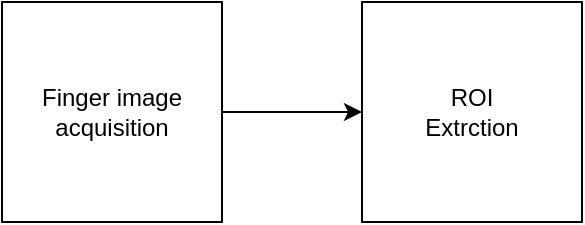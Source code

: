 <mxfile version="21.0.6" type="github">
  <diagram name="Page-1" id="JuWHJAuVg9db_zRPHf6E">
    <mxGraphModel dx="1276" dy="527" grid="1" gridSize="10" guides="1" tooltips="1" connect="1" arrows="1" fold="1" page="1" pageScale="1" pageWidth="850" pageHeight="1100" math="0" shadow="0">
      <root>
        <mxCell id="0" />
        <mxCell id="1" parent="0" />
        <mxCell id="VMDTZc_J_cgvG31aoNdo-3" value="" style="edgeStyle=orthogonalEdgeStyle;rounded=0;orthogonalLoop=1;jettySize=auto;html=1;" edge="1" parent="1" source="VMDTZc_J_cgvG31aoNdo-1" target="VMDTZc_J_cgvG31aoNdo-2">
          <mxGeometry relative="1" as="geometry" />
        </mxCell>
        <mxCell id="VMDTZc_J_cgvG31aoNdo-1" value="Finger image acquisition" style="whiteSpace=wrap;html=1;aspect=fixed;" vertex="1" parent="1">
          <mxGeometry x="70" y="80" width="110" height="110" as="geometry" />
        </mxCell>
        <mxCell id="VMDTZc_J_cgvG31aoNdo-2" value="ROI&lt;br&gt;Extrction" style="whiteSpace=wrap;html=1;aspect=fixed;" vertex="1" parent="1">
          <mxGeometry x="250" y="80" width="110" height="110" as="geometry" />
        </mxCell>
      </root>
    </mxGraphModel>
  </diagram>
</mxfile>
